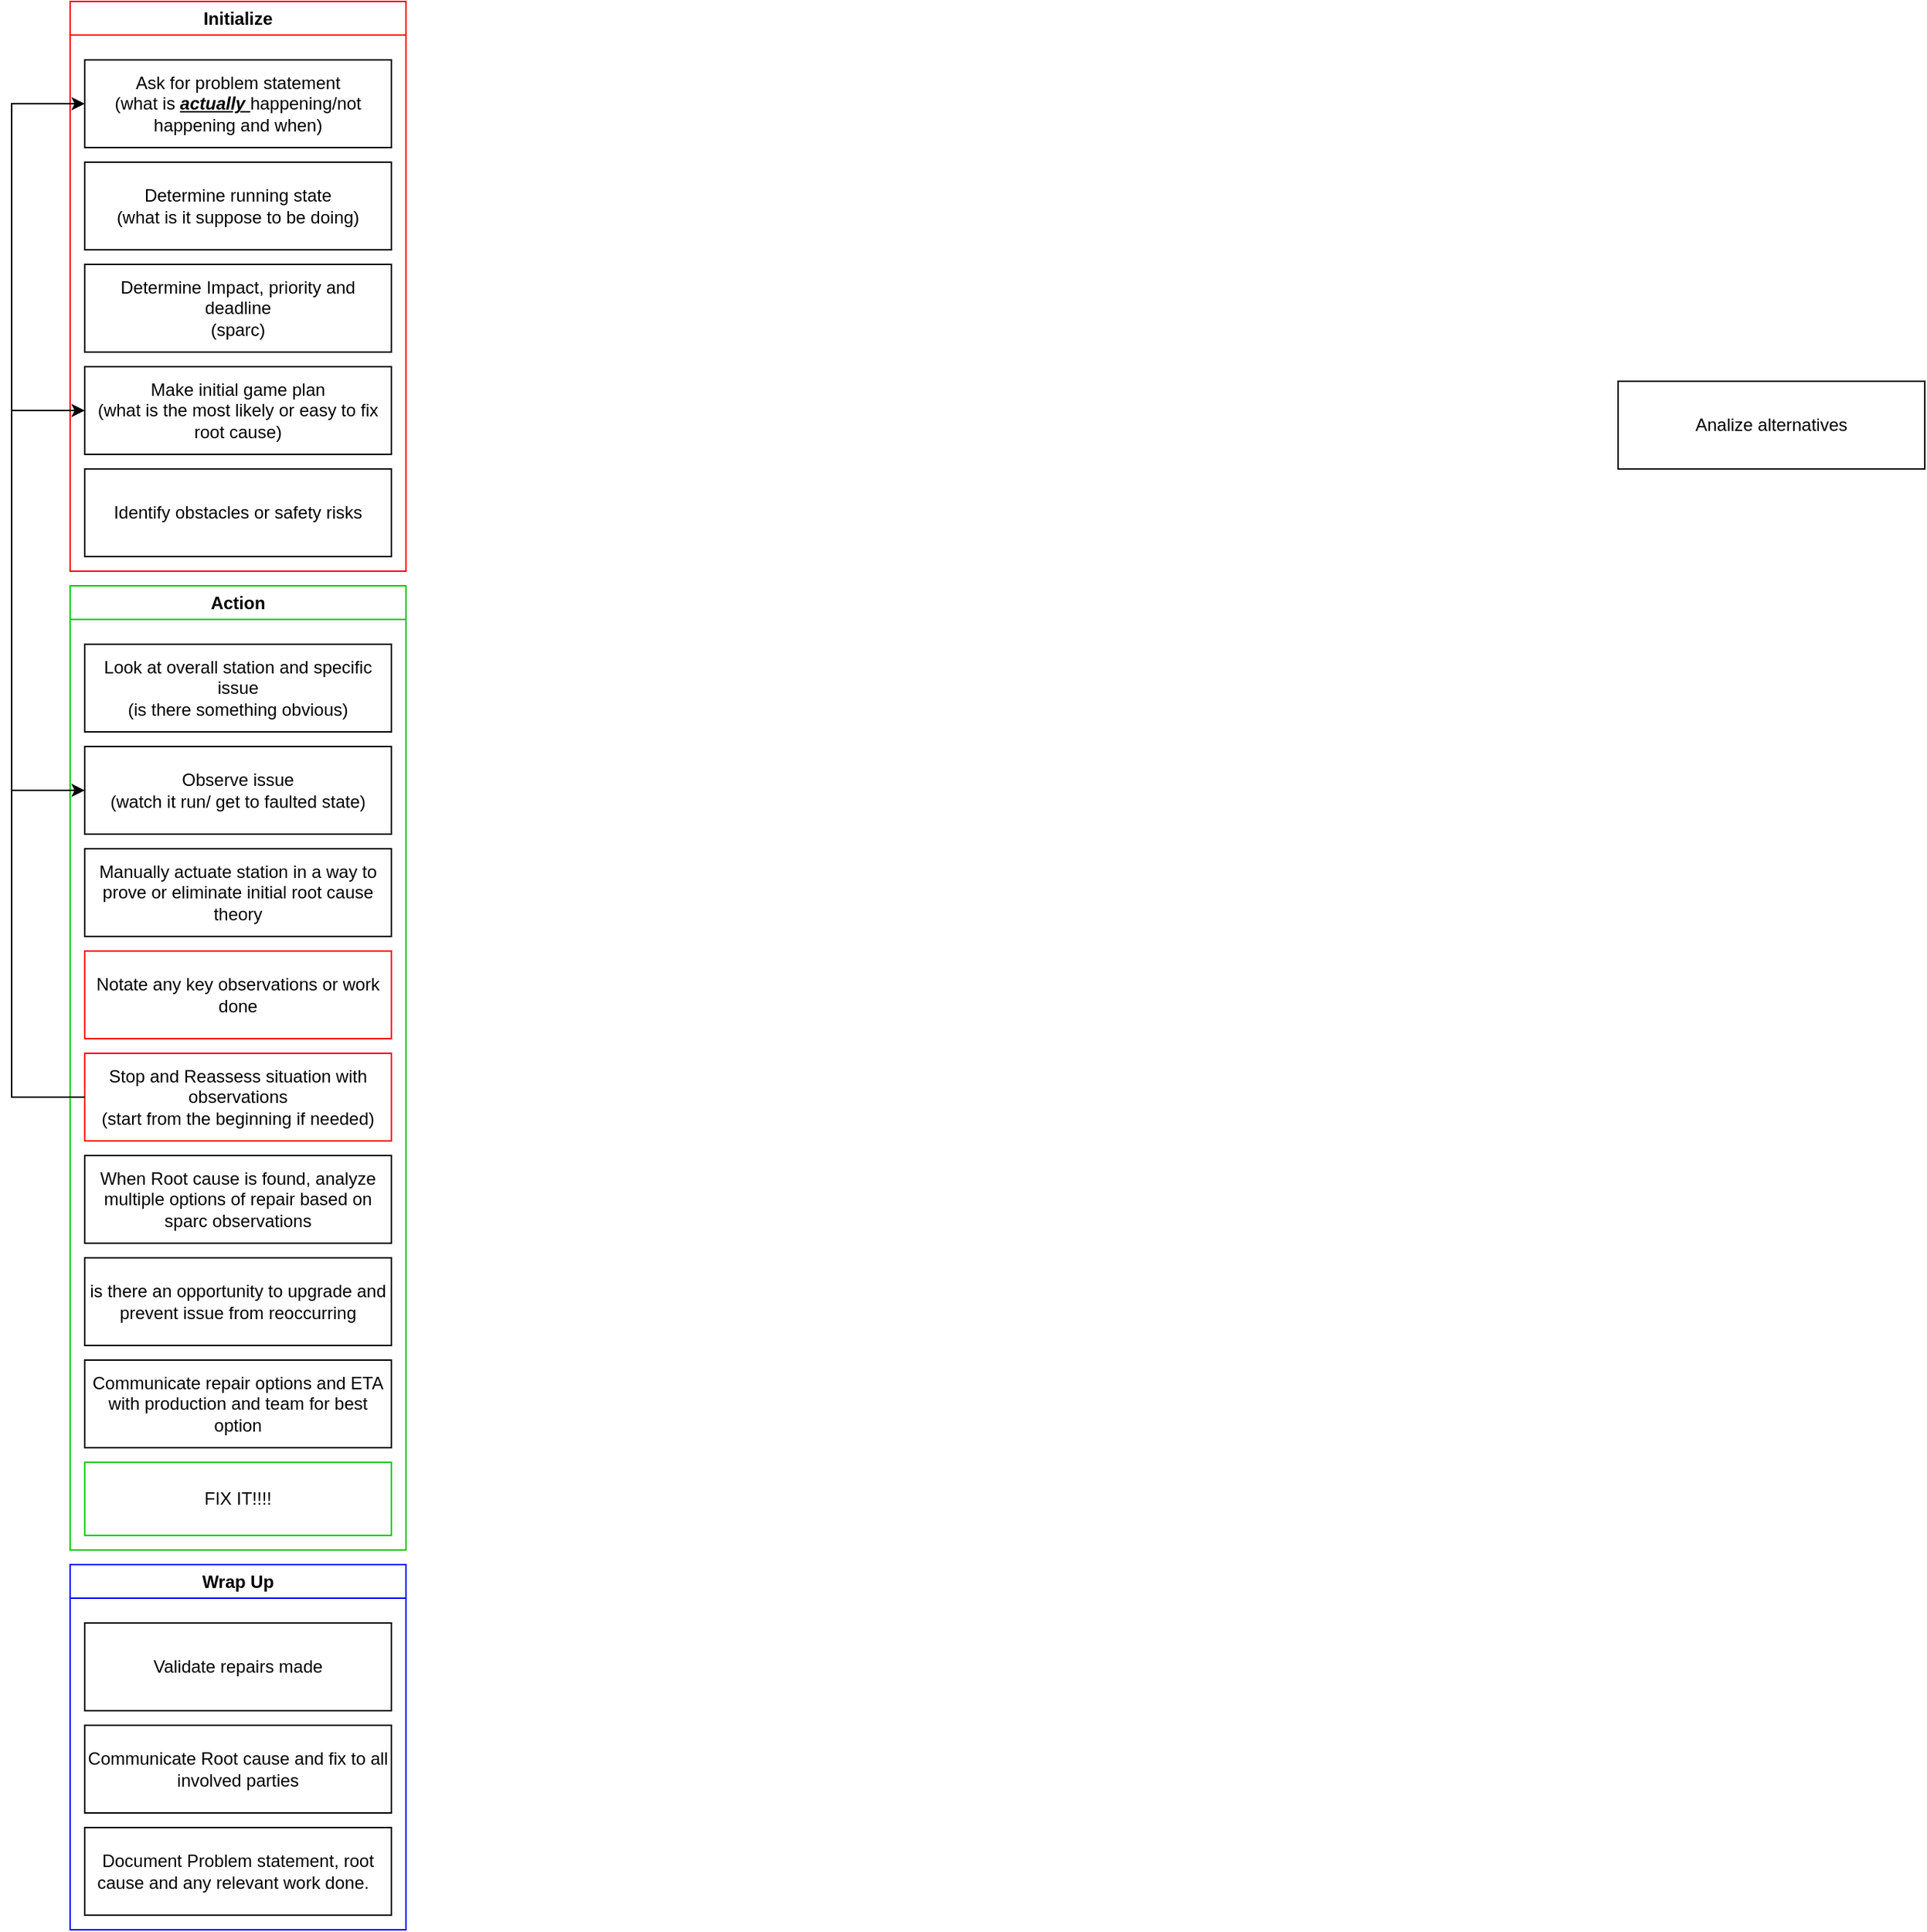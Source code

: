 <mxfile version="22.1.3" type="github">
  <diagram name="Page-1" id="s_tSXBTHODiz0TlcPPJd">
    <mxGraphModel dx="1050" dy="530" grid="1" gridSize="10" guides="1" tooltips="1" connect="1" arrows="1" fold="1" page="1" pageScale="1" pageWidth="850" pageHeight="1100" math="0" shadow="0">
      <root>
        <mxCell id="0" />
        <mxCell id="1" parent="0" />
        <mxCell id="M2U-wYDhbBoCub5JwwPa-4" value="Initialize&lt;br&gt;" style="swimlane;whiteSpace=wrap;html=1;gradientColor=none;fillColor=default;strokeColor=#ff0000;" vertex="1" parent="1">
          <mxGeometry x="320" y="130" width="230" height="390" as="geometry" />
        </mxCell>
        <mxCell id="M2U-wYDhbBoCub5JwwPa-5" value="Ask for problem statement&lt;br&gt;(what is&amp;nbsp;&lt;i&gt;&lt;b&gt;&lt;u&gt;actually &lt;/u&gt;&lt;/b&gt;&lt;/i&gt;happening/not happening and when)" style="rounded=0;whiteSpace=wrap;html=1;" vertex="1" parent="M2U-wYDhbBoCub5JwwPa-4">
          <mxGeometry x="10" y="40" width="210" height="60" as="geometry" />
        </mxCell>
        <mxCell id="M2U-wYDhbBoCub5JwwPa-6" value="Determine Impact, priority and deadline&lt;br style=&quot;border-color: var(--border-color);&quot;&gt;(sparc)" style="rounded=0;whiteSpace=wrap;html=1;" vertex="1" parent="M2U-wYDhbBoCub5JwwPa-4">
          <mxGeometry x="10" y="180" width="210" height="60" as="geometry" />
        </mxCell>
        <mxCell id="M2U-wYDhbBoCub5JwwPa-9" value="Identify obstacles or safety risks" style="rounded=0;whiteSpace=wrap;html=1;" vertex="1" parent="M2U-wYDhbBoCub5JwwPa-4">
          <mxGeometry x="10" y="320" width="210" height="60" as="geometry" />
        </mxCell>
        <mxCell id="M2U-wYDhbBoCub5JwwPa-11" value="Determine running state&lt;br&gt;(what is it suppose to be doing)" style="rounded=0;whiteSpace=wrap;html=1;" vertex="1" parent="M2U-wYDhbBoCub5JwwPa-4">
          <mxGeometry x="10" y="110" width="210" height="60" as="geometry" />
        </mxCell>
        <mxCell id="M2U-wYDhbBoCub5JwwPa-12" value="Make initial game plan&lt;br&gt;(what is the most likely or easy to fix root cause)" style="rounded=0;whiteSpace=wrap;html=1;" vertex="1" parent="M2U-wYDhbBoCub5JwwPa-4">
          <mxGeometry x="10" y="250" width="210" height="60" as="geometry" />
        </mxCell>
        <mxCell id="M2U-wYDhbBoCub5JwwPa-10" value="Analize alternatives" style="rounded=0;whiteSpace=wrap;html=1;" vertex="1" parent="1">
          <mxGeometry x="1380" y="390" width="210" height="60" as="geometry" />
        </mxCell>
        <mxCell id="M2U-wYDhbBoCub5JwwPa-13" value="Action" style="swimlane;whiteSpace=wrap;html=1;gradientColor=none;fillColor=default;strokeColor=#00CC00;" vertex="1" parent="1">
          <mxGeometry x="320" y="530" width="230" height="660" as="geometry" />
        </mxCell>
        <mxCell id="M2U-wYDhbBoCub5JwwPa-14" value="Look at overall station and specific issue&lt;br&gt;(is there something obvious)" style="rounded=0;whiteSpace=wrap;html=1;" vertex="1" parent="M2U-wYDhbBoCub5JwwPa-13">
          <mxGeometry x="10" y="40" width="210" height="60" as="geometry" />
        </mxCell>
        <mxCell id="M2U-wYDhbBoCub5JwwPa-15" value="Manually actuate station in a way to prove or eliminate initial root cause theory" style="rounded=0;whiteSpace=wrap;html=1;" vertex="1" parent="M2U-wYDhbBoCub5JwwPa-13">
          <mxGeometry x="10" y="180" width="210" height="60" as="geometry" />
        </mxCell>
        <mxCell id="M2U-wYDhbBoCub5JwwPa-34" style="edgeStyle=orthogonalEdgeStyle;rounded=0;orthogonalLoop=1;jettySize=auto;html=1;exitX=0;exitY=0.5;exitDx=0;exitDy=0;entryX=0;entryY=0.5;entryDx=0;entryDy=0;" edge="1" parent="M2U-wYDhbBoCub5JwwPa-13" source="M2U-wYDhbBoCub5JwwPa-16" target="M2U-wYDhbBoCub5JwwPa-17">
          <mxGeometry relative="1" as="geometry">
            <Array as="points">
              <mxPoint x="-40" y="350" />
              <mxPoint x="-40" y="140" />
            </Array>
          </mxGeometry>
        </mxCell>
        <mxCell id="M2U-wYDhbBoCub5JwwPa-16" value="Stop and Reassess situation with observations&lt;br&gt;(start from the beginning if needed)" style="rounded=0;whiteSpace=wrap;html=1;strokeColor=#FF0000;" vertex="1" parent="M2U-wYDhbBoCub5JwwPa-13">
          <mxGeometry x="10" y="320" width="210" height="60" as="geometry" />
        </mxCell>
        <mxCell id="M2U-wYDhbBoCub5JwwPa-17" value="Observe issue&lt;br style=&quot;border-color: var(--border-color);&quot;&gt;(watch it run/ get to faulted state)" style="rounded=0;whiteSpace=wrap;html=1;" vertex="1" parent="M2U-wYDhbBoCub5JwwPa-13">
          <mxGeometry x="10" y="110" width="210" height="60" as="geometry" />
        </mxCell>
        <mxCell id="M2U-wYDhbBoCub5JwwPa-27" value="When Root cause is found, analyze multiple options of repair based on sparc observations" style="rounded=0;whiteSpace=wrap;html=1;" vertex="1" parent="M2U-wYDhbBoCub5JwwPa-13">
          <mxGeometry x="10" y="390" width="210" height="60" as="geometry" />
        </mxCell>
        <mxCell id="M2U-wYDhbBoCub5JwwPa-28" value="FIX IT!!!!" style="rounded=0;whiteSpace=wrap;html=1;strokeColor=#00CC00;" vertex="1" parent="M2U-wYDhbBoCub5JwwPa-13">
          <mxGeometry x="10" y="600" width="210" height="50" as="geometry" />
        </mxCell>
        <mxCell id="M2U-wYDhbBoCub5JwwPa-29" value="Communicate repair options and ETA with production and team for best option" style="rounded=0;whiteSpace=wrap;html=1;" vertex="1" parent="M2U-wYDhbBoCub5JwwPa-13">
          <mxGeometry x="10" y="530" width="210" height="60" as="geometry" />
        </mxCell>
        <mxCell id="M2U-wYDhbBoCub5JwwPa-23" value="is there an opportunity to upgrade and prevent issue from reoccurring" style="rounded=0;whiteSpace=wrap;html=1;strokeColor=#000000;" vertex="1" parent="M2U-wYDhbBoCub5JwwPa-13">
          <mxGeometry x="10" y="460" width="210" height="60" as="geometry" />
        </mxCell>
        <mxCell id="M2U-wYDhbBoCub5JwwPa-18" value="Notate any key observations or work done" style="rounded=0;whiteSpace=wrap;html=1;strokeColor=#FF0000;" vertex="1" parent="M2U-wYDhbBoCub5JwwPa-13">
          <mxGeometry x="10" y="250" width="210" height="60" as="geometry" />
        </mxCell>
        <mxCell id="M2U-wYDhbBoCub5JwwPa-20" value="Wrap Up" style="swimlane;whiteSpace=wrap;html=1;gradientColor=none;fillColor=default;strokeColor=#0000FF;" vertex="1" parent="1">
          <mxGeometry x="320" y="1200" width="230" height="250" as="geometry" />
        </mxCell>
        <mxCell id="M2U-wYDhbBoCub5JwwPa-21" value="Validate repairs made" style="rounded=0;whiteSpace=wrap;html=1;" vertex="1" parent="M2U-wYDhbBoCub5JwwPa-20">
          <mxGeometry x="10" y="40" width="210" height="60" as="geometry" />
        </mxCell>
        <mxCell id="M2U-wYDhbBoCub5JwwPa-22" value="Document Problem statement, root cause and any relevant work done.&amp;nbsp;&amp;nbsp;" style="rounded=0;whiteSpace=wrap;html=1;" vertex="1" parent="M2U-wYDhbBoCub5JwwPa-20">
          <mxGeometry x="10" y="180" width="210" height="60" as="geometry" />
        </mxCell>
        <mxCell id="M2U-wYDhbBoCub5JwwPa-24" value="Communicate Root cause and fix to all involved parties" style="rounded=0;whiteSpace=wrap;html=1;" vertex="1" parent="M2U-wYDhbBoCub5JwwPa-20">
          <mxGeometry x="10" y="110" width="210" height="60" as="geometry" />
        </mxCell>
        <mxCell id="M2U-wYDhbBoCub5JwwPa-35" style="edgeStyle=orthogonalEdgeStyle;rounded=0;orthogonalLoop=1;jettySize=auto;html=1;exitX=0;exitY=0.5;exitDx=0;exitDy=0;entryX=0;entryY=0.5;entryDx=0;entryDy=0;" edge="1" parent="1" source="M2U-wYDhbBoCub5JwwPa-16" target="M2U-wYDhbBoCub5JwwPa-12">
          <mxGeometry relative="1" as="geometry">
            <Array as="points">
              <mxPoint x="280" y="880" />
              <mxPoint x="280" y="410" />
            </Array>
          </mxGeometry>
        </mxCell>
        <mxCell id="M2U-wYDhbBoCub5JwwPa-36" style="edgeStyle=orthogonalEdgeStyle;rounded=0;orthogonalLoop=1;jettySize=auto;html=1;exitX=0;exitY=0.5;exitDx=0;exitDy=0;entryX=0;entryY=0.5;entryDx=0;entryDy=0;" edge="1" parent="1" source="M2U-wYDhbBoCub5JwwPa-16" target="M2U-wYDhbBoCub5JwwPa-5">
          <mxGeometry relative="1" as="geometry">
            <Array as="points">
              <mxPoint x="280" y="880" />
              <mxPoint x="280" y="200" />
            </Array>
          </mxGeometry>
        </mxCell>
      </root>
    </mxGraphModel>
  </diagram>
</mxfile>
